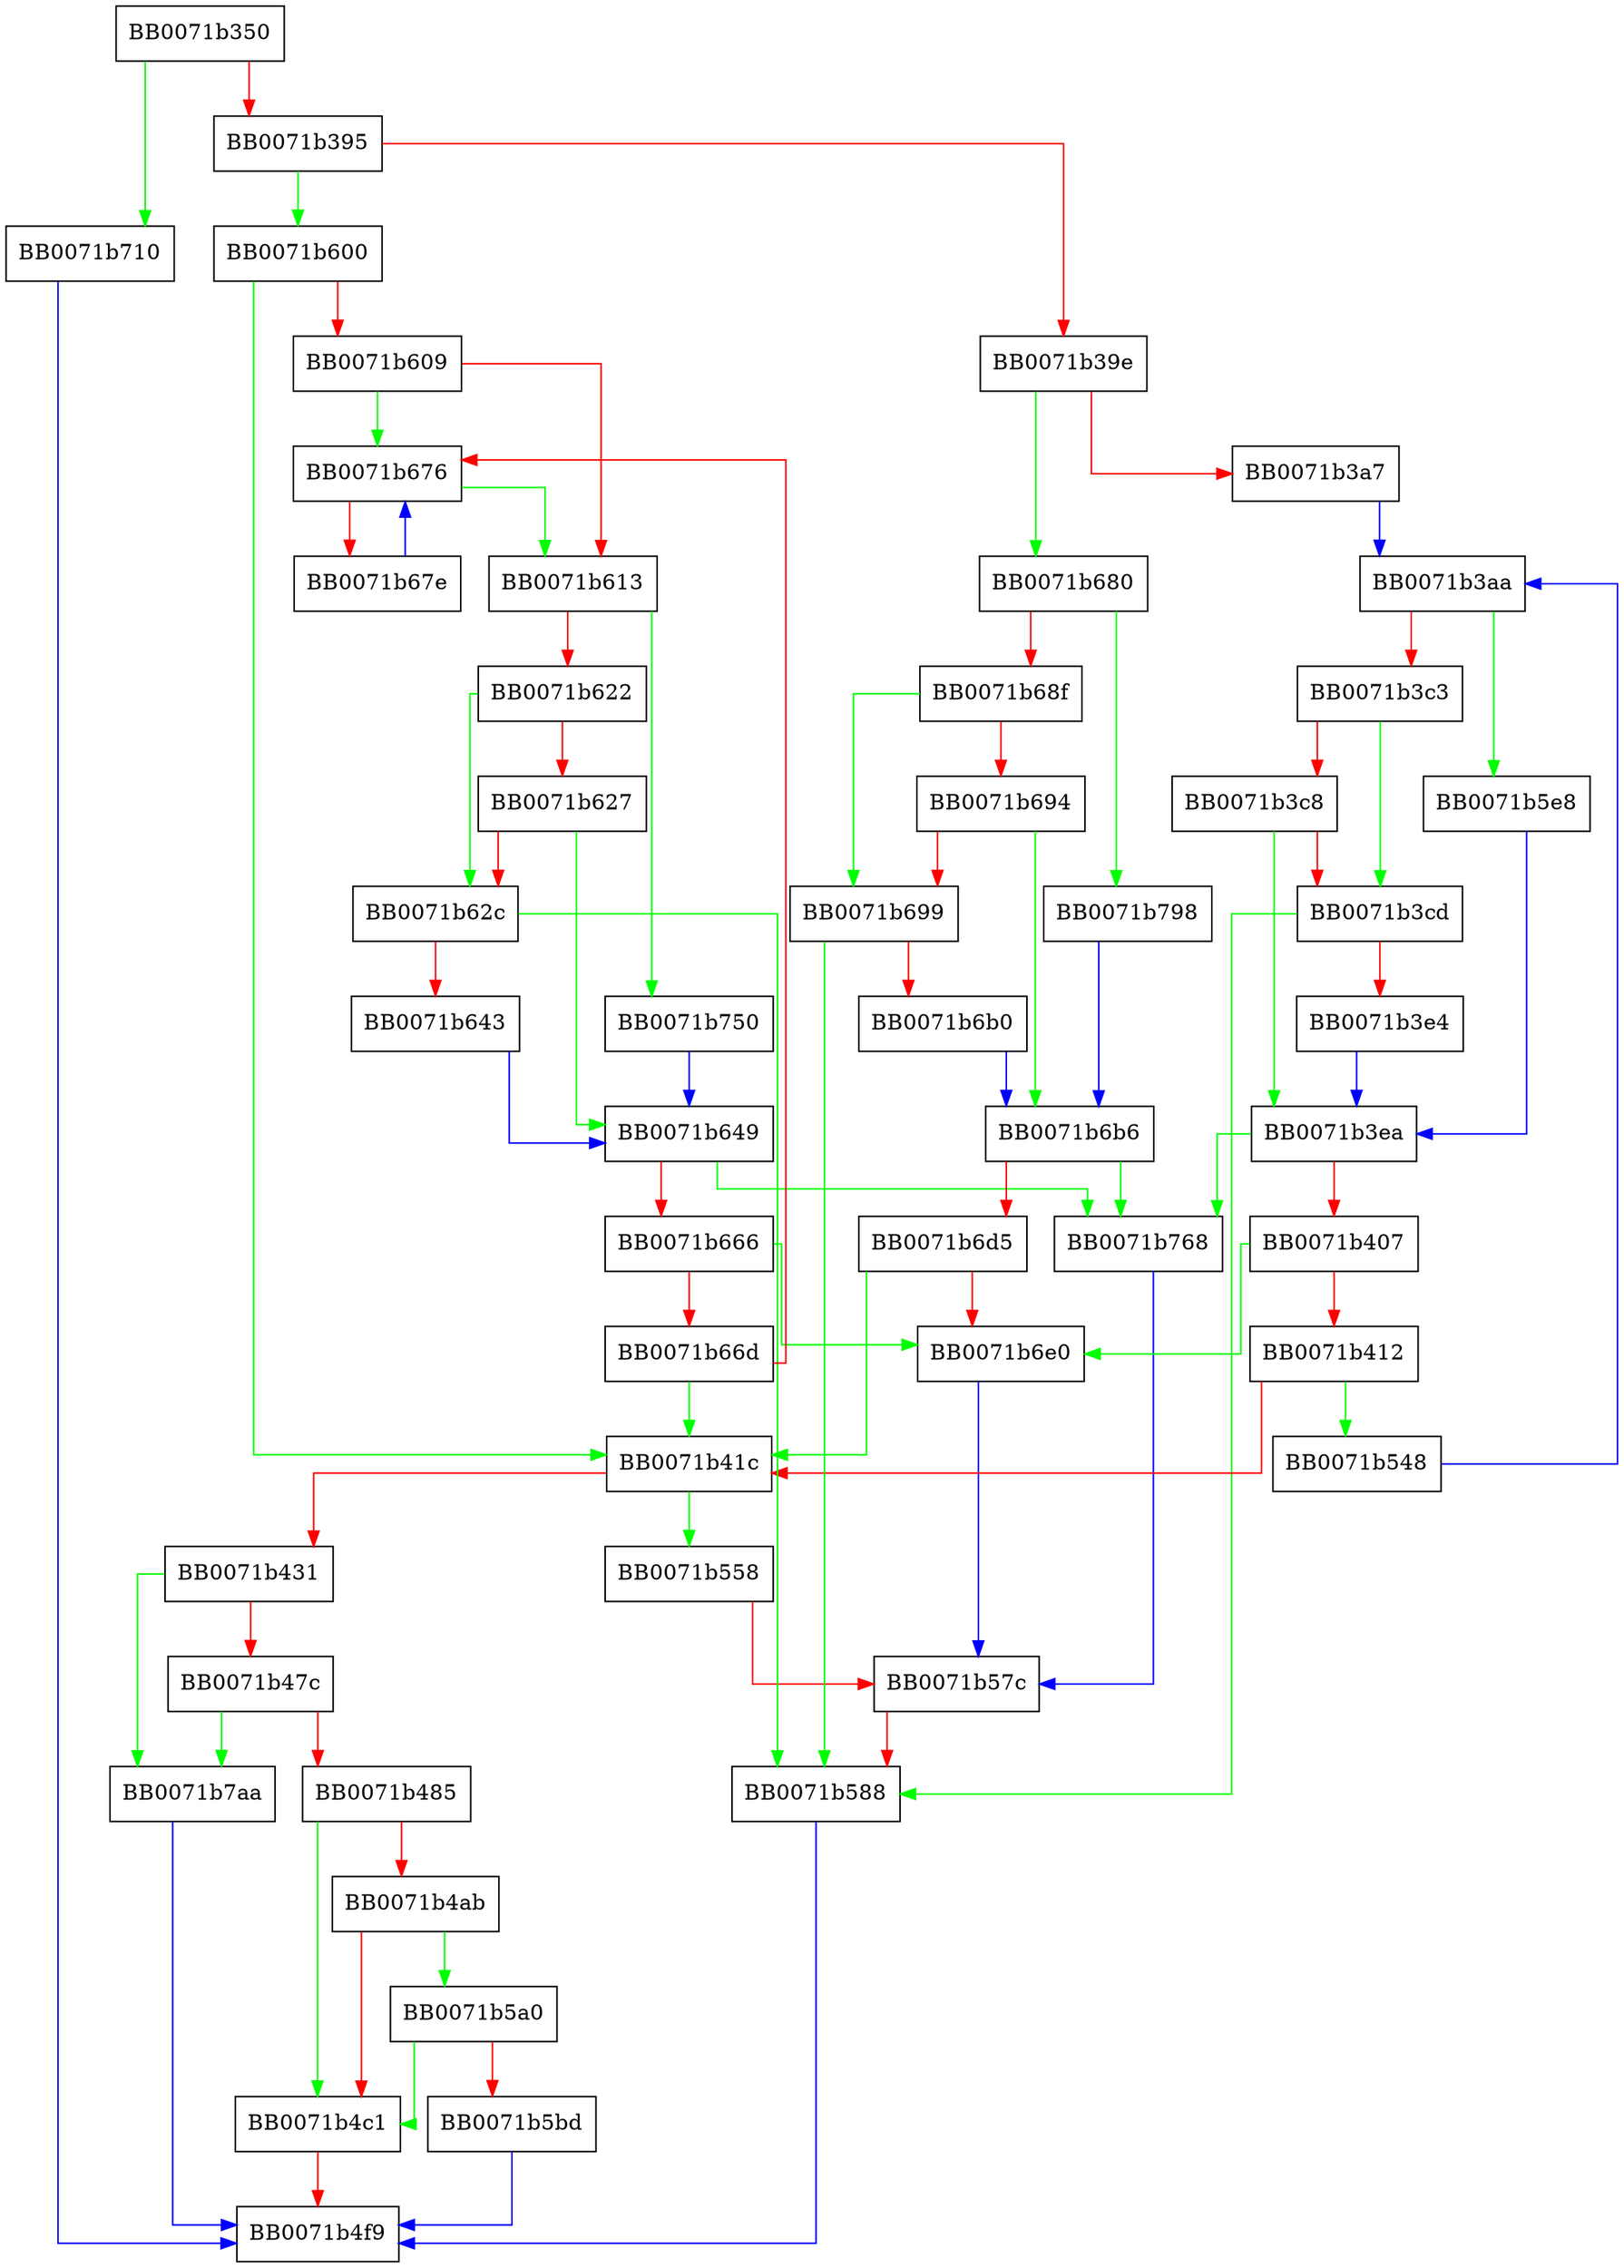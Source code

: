 digraph ASN1_sign {
  node [shape="box"];
  graph [splines=ortho];
  BB0071b350 -> BB0071b710 [color="green"];
  BB0071b350 -> BB0071b395 [color="red"];
  BB0071b395 -> BB0071b600 [color="green"];
  BB0071b395 -> BB0071b39e [color="red"];
  BB0071b39e -> BB0071b680 [color="green"];
  BB0071b39e -> BB0071b3a7 [color="red"];
  BB0071b3a7 -> BB0071b3aa [color="blue"];
  BB0071b3aa -> BB0071b5e8 [color="green"];
  BB0071b3aa -> BB0071b3c3 [color="red"];
  BB0071b3c3 -> BB0071b3cd [color="green"];
  BB0071b3c3 -> BB0071b3c8 [color="red"];
  BB0071b3c8 -> BB0071b3ea [color="green"];
  BB0071b3c8 -> BB0071b3cd [color="red"];
  BB0071b3cd -> BB0071b588 [color="green"];
  BB0071b3cd -> BB0071b3e4 [color="red"];
  BB0071b3e4 -> BB0071b3ea [color="blue"];
  BB0071b3ea -> BB0071b768 [color="green"];
  BB0071b3ea -> BB0071b407 [color="red"];
  BB0071b407 -> BB0071b6e0 [color="green"];
  BB0071b407 -> BB0071b412 [color="red"];
  BB0071b412 -> BB0071b548 [color="green"];
  BB0071b412 -> BB0071b41c [color="red"];
  BB0071b41c -> BB0071b558 [color="green"];
  BB0071b41c -> BB0071b431 [color="red"];
  BB0071b431 -> BB0071b7aa [color="green"];
  BB0071b431 -> BB0071b47c [color="red"];
  BB0071b47c -> BB0071b7aa [color="green"];
  BB0071b47c -> BB0071b485 [color="red"];
  BB0071b485 -> BB0071b4c1 [color="green"];
  BB0071b485 -> BB0071b4ab [color="red"];
  BB0071b4ab -> BB0071b5a0 [color="green"];
  BB0071b4ab -> BB0071b4c1 [color="red"];
  BB0071b4c1 -> BB0071b4f9 [color="red"];
  BB0071b548 -> BB0071b3aa [color="blue"];
  BB0071b558 -> BB0071b57c [color="red"];
  BB0071b57c -> BB0071b588 [color="red"];
  BB0071b588 -> BB0071b4f9 [color="blue"];
  BB0071b5a0 -> BB0071b4c1 [color="green"];
  BB0071b5a0 -> BB0071b5bd [color="red"];
  BB0071b5bd -> BB0071b4f9 [color="blue"];
  BB0071b5e8 -> BB0071b3ea [color="blue"];
  BB0071b600 -> BB0071b41c [color="green"];
  BB0071b600 -> BB0071b609 [color="red"];
  BB0071b609 -> BB0071b676 [color="green"];
  BB0071b609 -> BB0071b613 [color="red"];
  BB0071b613 -> BB0071b750 [color="green"];
  BB0071b613 -> BB0071b622 [color="red"];
  BB0071b622 -> BB0071b62c [color="green"];
  BB0071b622 -> BB0071b627 [color="red"];
  BB0071b627 -> BB0071b649 [color="green"];
  BB0071b627 -> BB0071b62c [color="red"];
  BB0071b62c -> BB0071b588 [color="green"];
  BB0071b62c -> BB0071b643 [color="red"];
  BB0071b643 -> BB0071b649 [color="blue"];
  BB0071b649 -> BB0071b768 [color="green"];
  BB0071b649 -> BB0071b666 [color="red"];
  BB0071b666 -> BB0071b6e0 [color="green"];
  BB0071b666 -> BB0071b66d [color="red"];
  BB0071b66d -> BB0071b41c [color="green"];
  BB0071b66d -> BB0071b676 [color="red"];
  BB0071b676 -> BB0071b613 [color="green"];
  BB0071b676 -> BB0071b67e [color="red"];
  BB0071b67e -> BB0071b676 [color="blue"];
  BB0071b680 -> BB0071b798 [color="green"];
  BB0071b680 -> BB0071b68f [color="red"];
  BB0071b68f -> BB0071b699 [color="green"];
  BB0071b68f -> BB0071b694 [color="red"];
  BB0071b694 -> BB0071b6b6 [color="green"];
  BB0071b694 -> BB0071b699 [color="red"];
  BB0071b699 -> BB0071b588 [color="green"];
  BB0071b699 -> BB0071b6b0 [color="red"];
  BB0071b6b0 -> BB0071b6b6 [color="blue"];
  BB0071b6b6 -> BB0071b768 [color="green"];
  BB0071b6b6 -> BB0071b6d5 [color="red"];
  BB0071b6d5 -> BB0071b41c [color="green"];
  BB0071b6d5 -> BB0071b6e0 [color="red"];
  BB0071b6e0 -> BB0071b57c [color="blue"];
  BB0071b710 -> BB0071b4f9 [color="blue"];
  BB0071b750 -> BB0071b649 [color="blue"];
  BB0071b768 -> BB0071b57c [color="blue"];
  BB0071b798 -> BB0071b6b6 [color="blue"];
  BB0071b7aa -> BB0071b4f9 [color="blue"];
}